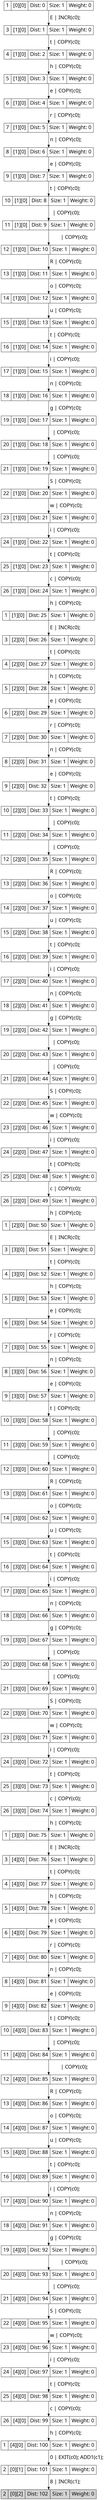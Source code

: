digraph g{
node[shape=record fontname=Calibri fontsize = 20]
edge[fontname = Calibri fontsize = 20]
0->1[label=" E | INCR(c0); "]
0[label="1 | [0][0] | Dist: 0 | Size: 1 | Weight: 0"]
1[label="3 | [1][0] | Dist: 1 | Size: 1 | Weight: 0"]
1->2[label=" t | COPY(c0); "]
1[label="3 | [1][0] | Dist: 1 | Size: 1 | Weight: 0"]
2[label="4 | [1][0] | Dist: 2 | Size: 1 | Weight: 0"]
2->3[label=" h | COPY(c0); "]
2[label="4 | [1][0] | Dist: 2 | Size: 1 | Weight: 0"]
3[label="5 | [1][0] | Dist: 3 | Size: 1 | Weight: 0"]
3->4[label=" e | COPY(c0); "]
3[label="5 | [1][0] | Dist: 3 | Size: 1 | Weight: 0"]
4[label="6 | [1][0] | Dist: 4 | Size: 1 | Weight: 0"]
4->5[label=" r | COPY(c0); "]
4[label="6 | [1][0] | Dist: 4 | Size: 1 | Weight: 0"]
5[label="7 | [1][0] | Dist: 5 | Size: 1 | Weight: 0"]
5->6[label=" n | COPY(c0); "]
5[label="7 | [1][0] | Dist: 5 | Size: 1 | Weight: 0"]
6[label="8 | [1][0] | Dist: 6 | Size: 1 | Weight: 0"]
6->7[label=" e | COPY(c0); "]
6[label="8 | [1][0] | Dist: 6 | Size: 1 | Weight: 0"]
7[label="9 | [1][0] | Dist: 7 | Size: 1 | Weight: 0"]
7->8[label=" t | COPY(c0); "]
7[label="9 | [1][0] | Dist: 7 | Size: 1 | Weight: 0"]
8[label="10 | [1][0] | Dist: 8 | Size: 1 | Weight: 0"]
8->9[label="   | COPY(c0); "]
8[label="10 | [1][0] | Dist: 8 | Size: 1 | Weight: 0"]
9[label="11 | [1][0] | Dist: 9 | Size: 1 | Weight: 0"]
9->10[label=" 	 | COPY(c0); "]
9[label="11 | [1][0] | Dist: 9 | Size: 1 | Weight: 0"]
10[label="12 | [1][0] | Dist: 10 | Size: 1 | Weight: 0"]
10->11[label=" R | COPY(c0); "]
10[label="12 | [1][0] | Dist: 10 | Size: 1 | Weight: 0"]
11[label="13 | [1][0] | Dist: 11 | Size: 1 | Weight: 0"]
11->12[label=" o | COPY(c0); "]
11[label="13 | [1][0] | Dist: 11 | Size: 1 | Weight: 0"]
12[label="14 | [1][0] | Dist: 12 | Size: 1 | Weight: 0"]
12->13[label=" u | COPY(c0); "]
12[label="14 | [1][0] | Dist: 12 | Size: 1 | Weight: 0"]
13[label="15 | [1][0] | Dist: 13 | Size: 1 | Weight: 0"]
13->14[label=" t | COPY(c0); "]
13[label="15 | [1][0] | Dist: 13 | Size: 1 | Weight: 0"]
14[label="16 | [1][0] | Dist: 14 | Size: 1 | Weight: 0"]
14->15[label=" i | COPY(c0); "]
14[label="16 | [1][0] | Dist: 14 | Size: 1 | Weight: 0"]
15[label="17 | [1][0] | Dist: 15 | Size: 1 | Weight: 0"]
15->16[label=" n | COPY(c0); "]
15[label="17 | [1][0] | Dist: 15 | Size: 1 | Weight: 0"]
16[label="18 | [1][0] | Dist: 16 | Size: 1 | Weight: 0"]
16->17[label=" g | COPY(c0); "]
16[label="18 | [1][0] | Dist: 16 | Size: 1 | Weight: 0"]
17[label="19 | [1][0] | Dist: 17 | Size: 1 | Weight: 0"]
17->18[label="   | COPY(c0); "]
17[label="19 | [1][0] | Dist: 17 | Size: 1 | Weight: 0"]
18[label="20 | [1][0] | Dist: 18 | Size: 1 | Weight: 0"]
18->19[label="   | COPY(c0); "]
18[label="20 | [1][0] | Dist: 18 | Size: 1 | Weight: 0"]
19[label="21 | [1][0] | Dist: 19 | Size: 1 | Weight: 0"]
19->20[label=" S | COPY(c0); "]
19[label="21 | [1][0] | Dist: 19 | Size: 1 | Weight: 0"]
20[label="22 | [1][0] | Dist: 20 | Size: 1 | Weight: 0"]
20->21[label=" w | COPY(c0); "]
20[label="22 | [1][0] | Dist: 20 | Size: 1 | Weight: 0"]
21[label="23 | [1][0] | Dist: 21 | Size: 1 | Weight: 0"]
21->22[label=" i | COPY(c0); "]
21[label="23 | [1][0] | Dist: 21 | Size: 1 | Weight: 0"]
22[label="24 | [1][0] | Dist: 22 | Size: 1 | Weight: 0"]
22->23[label=" t | COPY(c0); "]
22[label="24 | [1][0] | Dist: 22 | Size: 1 | Weight: 0"]
23[label="25 | [1][0] | Dist: 23 | Size: 1 | Weight: 0"]
23->24[label=" c | COPY(c0); "]
23[label="25 | [1][0] | Dist: 23 | Size: 1 | Weight: 0"]
24[label="26 | [1][0] | Dist: 24 | Size: 1 | Weight: 0"]
24->25[label=" h | COPY(c0); "]
24[label="26 | [1][0] | Dist: 24 | Size: 1 | Weight: 0"]
25[label="1 | [1][0] | Dist: 25 | Size: 1 | Weight: 0"]
25->26[label=" E | INCR(c0); "]
25[label="1 | [1][0] | Dist: 25 | Size: 1 | Weight: 0"]
26[label="3 | [2][0] | Dist: 26 | Size: 1 | Weight: 0"]
26->27[label=" t | COPY(c0); "]
26[label="3 | [2][0] | Dist: 26 | Size: 1 | Weight: 0"]
27[label="4 | [2][0] | Dist: 27 | Size: 1 | Weight: 0"]
27->28[label=" h | COPY(c0); "]
27[label="4 | [2][0] | Dist: 27 | Size: 1 | Weight: 0"]
28[label="5 | [2][0] | Dist: 28 | Size: 1 | Weight: 0"]
28->29[label=" e | COPY(c0); "]
28[label="5 | [2][0] | Dist: 28 | Size: 1 | Weight: 0"]
29[label="6 | [2][0] | Dist: 29 | Size: 1 | Weight: 0"]
29->30[label=" r | COPY(c0); "]
29[label="6 | [2][0] | Dist: 29 | Size: 1 | Weight: 0"]
30[label="7 | [2][0] | Dist: 30 | Size: 1 | Weight: 0"]
30->31[label=" n | COPY(c0); "]
30[label="7 | [2][0] | Dist: 30 | Size: 1 | Weight: 0"]
31[label="8 | [2][0] | Dist: 31 | Size: 1 | Weight: 0"]
31->32[label=" e | COPY(c0); "]
31[label="8 | [2][0] | Dist: 31 | Size: 1 | Weight: 0"]
32[label="9 | [2][0] | Dist: 32 | Size: 1 | Weight: 0"]
32->33[label=" t | COPY(c0); "]
32[label="9 | [2][0] | Dist: 32 | Size: 1 | Weight: 0"]
33[label="10 | [2][0] | Dist: 33 | Size: 1 | Weight: 0"]
33->34[label="   | COPY(c0); "]
33[label="10 | [2][0] | Dist: 33 | Size: 1 | Weight: 0"]
34[label="11 | [2][0] | Dist: 34 | Size: 1 | Weight: 0"]
34->35[label="   | COPY(c0); "]
34[label="11 | [2][0] | Dist: 34 | Size: 1 | Weight: 0"]
35[label="12 | [2][0] | Dist: 35 | Size: 1 | Weight: 0"]
35->36[label=" R | COPY(c0); "]
35[label="12 | [2][0] | Dist: 35 | Size: 1 | Weight: 0"]
36[label="13 | [2][0] | Dist: 36 | Size: 1 | Weight: 0"]
36->37[label=" o | COPY(c0); "]
36[label="13 | [2][0] | Dist: 36 | Size: 1 | Weight: 0"]
37[label="14 | [2][0] | Dist: 37 | Size: 1 | Weight: 0"]
37->38[label=" u | COPY(c0); "]
37[label="14 | [2][0] | Dist: 37 | Size: 1 | Weight: 0"]
38[label="15 | [2][0] | Dist: 38 | Size: 1 | Weight: 0"]
38->39[label=" t | COPY(c0); "]
38[label="15 | [2][0] | Dist: 38 | Size: 1 | Weight: 0"]
39[label="16 | [2][0] | Dist: 39 | Size: 1 | Weight: 0"]
39->40[label=" i | COPY(c0); "]
39[label="16 | [2][0] | Dist: 39 | Size: 1 | Weight: 0"]
40[label="17 | [2][0] | Dist: 40 | Size: 1 | Weight: 0"]
40->41[label=" n | COPY(c0); "]
40[label="17 | [2][0] | Dist: 40 | Size: 1 | Weight: 0"]
41[label="18 | [2][0] | Dist: 41 | Size: 1 | Weight: 0"]
41->42[label=" g | COPY(c0); "]
41[label="18 | [2][0] | Dist: 41 | Size: 1 | Weight: 0"]
42[label="19 | [2][0] | Dist: 42 | Size: 1 | Weight: 0"]
42->43[label="   | COPY(c0); "]
42[label="19 | [2][0] | Dist: 42 | Size: 1 | Weight: 0"]
43[label="20 | [2][0] | Dist: 43 | Size: 1 | Weight: 0"]
43->44[label="   | COPY(c0); "]
43[label="20 | [2][0] | Dist: 43 | Size: 1 | Weight: 0"]
44[label="21 | [2][0] | Dist: 44 | Size: 1 | Weight: 0"]
44->45[label=" S | COPY(c0); "]
44[label="21 | [2][0] | Dist: 44 | Size: 1 | Weight: 0"]
45[label="22 | [2][0] | Dist: 45 | Size: 1 | Weight: 0"]
45->46[label=" w | COPY(c0); "]
45[label="22 | [2][0] | Dist: 45 | Size: 1 | Weight: 0"]
46[label="23 | [2][0] | Dist: 46 | Size: 1 | Weight: 0"]
46->47[label=" i | COPY(c0); "]
46[label="23 | [2][0] | Dist: 46 | Size: 1 | Weight: 0"]
47[label="24 | [2][0] | Dist: 47 | Size: 1 | Weight: 0"]
47->48[label=" t | COPY(c0); "]
47[label="24 | [2][0] | Dist: 47 | Size: 1 | Weight: 0"]
48[label="25 | [2][0] | Dist: 48 | Size: 1 | Weight: 0"]
48->49[label=" c | COPY(c0); "]
48[label="25 | [2][0] | Dist: 48 | Size: 1 | Weight: 0"]
49[label="26 | [2][0] | Dist: 49 | Size: 1 | Weight: 0"]
49->50[label=" h | COPY(c0); "]
49[label="26 | [2][0] | Dist: 49 | Size: 1 | Weight: 0"]
50[label="1 | [2][0] | Dist: 50 | Size: 1 | Weight: 0"]
50->51[label=" E | INCR(c0); "]
50[label="1 | [2][0] | Dist: 50 | Size: 1 | Weight: 0"]
51[label="3 | [3][0] | Dist: 51 | Size: 1 | Weight: 0"]
51->52[label=" t | COPY(c0); "]
51[label="3 | [3][0] | Dist: 51 | Size: 1 | Weight: 0"]
52[label="4 | [3][0] | Dist: 52 | Size: 1 | Weight: 0"]
52->53[label=" h | COPY(c0); "]
52[label="4 | [3][0] | Dist: 52 | Size: 1 | Weight: 0"]
53[label="5 | [3][0] | Dist: 53 | Size: 1 | Weight: 0"]
53->54[label=" e | COPY(c0); "]
53[label="5 | [3][0] | Dist: 53 | Size: 1 | Weight: 0"]
54[label="6 | [3][0] | Dist: 54 | Size: 1 | Weight: 0"]
54->55[label=" r | COPY(c0); "]
54[label="6 | [3][0] | Dist: 54 | Size: 1 | Weight: 0"]
55[label="7 | [3][0] | Dist: 55 | Size: 1 | Weight: 0"]
55->56[label=" n | COPY(c0); "]
55[label="7 | [3][0] | Dist: 55 | Size: 1 | Weight: 0"]
56[label="8 | [3][0] | Dist: 56 | Size: 1 | Weight: 0"]
56->57[label=" e | COPY(c0); "]
56[label="8 | [3][0] | Dist: 56 | Size: 1 | Weight: 0"]
57[label="9 | [3][0] | Dist: 57 | Size: 1 | Weight: 0"]
57->58[label=" t | COPY(c0); "]
57[label="9 | [3][0] | Dist: 57 | Size: 1 | Weight: 0"]
58[label="10 | [3][0] | Dist: 58 | Size: 1 | Weight: 0"]
58->59[label="   | COPY(c0); "]
58[label="10 | [3][0] | Dist: 58 | Size: 1 | Weight: 0"]
59[label="11 | [3][0] | Dist: 59 | Size: 1 | Weight: 0"]
59->60[label="   | COPY(c0); "]
59[label="11 | [3][0] | Dist: 59 | Size: 1 | Weight: 0"]
60[label="12 | [3][0] | Dist: 60 | Size: 1 | Weight: 0"]
60->61[label=" R | COPY(c0); "]
60[label="12 | [3][0] | Dist: 60 | Size: 1 | Weight: 0"]
61[label="13 | [3][0] | Dist: 61 | Size: 1 | Weight: 0"]
61->62[label=" o | COPY(c0); "]
61[label="13 | [3][0] | Dist: 61 | Size: 1 | Weight: 0"]
62[label="14 | [3][0] | Dist: 62 | Size: 1 | Weight: 0"]
62->63[label=" u | COPY(c0); "]
62[label="14 | [3][0] | Dist: 62 | Size: 1 | Weight: 0"]
63[label="15 | [3][0] | Dist: 63 | Size: 1 | Weight: 0"]
63->64[label=" t | COPY(c0); "]
63[label="15 | [3][0] | Dist: 63 | Size: 1 | Weight: 0"]
64[label="16 | [3][0] | Dist: 64 | Size: 1 | Weight: 0"]
64->65[label=" i | COPY(c0); "]
64[label="16 | [3][0] | Dist: 64 | Size: 1 | Weight: 0"]
65[label="17 | [3][0] | Dist: 65 | Size: 1 | Weight: 0"]
65->66[label=" n | COPY(c0); "]
65[label="17 | [3][0] | Dist: 65 | Size: 1 | Weight: 0"]
66[label="18 | [3][0] | Dist: 66 | Size: 1 | Weight: 0"]
66->67[label=" g | COPY(c0); "]
66[label="18 | [3][0] | Dist: 66 | Size: 1 | Weight: 0"]
67[label="19 | [3][0] | Dist: 67 | Size: 1 | Weight: 0"]
67->68[label="   | COPY(c0); "]
67[label="19 | [3][0] | Dist: 67 | Size: 1 | Weight: 0"]
68[label="20 | [3][0] | Dist: 68 | Size: 1 | Weight: 0"]
68->69[label="   | COPY(c0); "]
68[label="20 | [3][0] | Dist: 68 | Size: 1 | Weight: 0"]
69[label="21 | [3][0] | Dist: 69 | Size: 1 | Weight: 0"]
69->70[label=" S | COPY(c0); "]
69[label="21 | [3][0] | Dist: 69 | Size: 1 | Weight: 0"]
70[label="22 | [3][0] | Dist: 70 | Size: 1 | Weight: 0"]
70->71[label=" w | COPY(c0); "]
70[label="22 | [3][0] | Dist: 70 | Size: 1 | Weight: 0"]
71[label="23 | [3][0] | Dist: 71 | Size: 1 | Weight: 0"]
71->72[label=" i | COPY(c0); "]
71[label="23 | [3][0] | Dist: 71 | Size: 1 | Weight: 0"]
72[label="24 | [3][0] | Dist: 72 | Size: 1 | Weight: 0"]
72->73[label=" t | COPY(c0); "]
72[label="24 | [3][0] | Dist: 72 | Size: 1 | Weight: 0"]
73[label="25 | [3][0] | Dist: 73 | Size: 1 | Weight: 0"]
73->74[label=" c | COPY(c0); "]
73[label="25 | [3][0] | Dist: 73 | Size: 1 | Weight: 0"]
74[label="26 | [3][0] | Dist: 74 | Size: 1 | Weight: 0"]
74->75[label=" h | COPY(c0); "]
74[label="26 | [3][0] | Dist: 74 | Size: 1 | Weight: 0"]
75[label="1 | [3][0] | Dist: 75 | Size: 1 | Weight: 0"]
75->76[label=" E | INCR(c0); "]
75[label="1 | [3][0] | Dist: 75 | Size: 1 | Weight: 0"]
76[label="3 | [4][0] | Dist: 76 | Size: 1 | Weight: 0"]
76->77[label=" t | COPY(c0); "]
76[label="3 | [4][0] | Dist: 76 | Size: 1 | Weight: 0"]
77[label="4 | [4][0] | Dist: 77 | Size: 1 | Weight: 0"]
77->78[label=" h | COPY(c0); "]
77[label="4 | [4][0] | Dist: 77 | Size: 1 | Weight: 0"]
78[label="5 | [4][0] | Dist: 78 | Size: 1 | Weight: 0"]
78->79[label=" e | COPY(c0); "]
78[label="5 | [4][0] | Dist: 78 | Size: 1 | Weight: 0"]
79[label="6 | [4][0] | Dist: 79 | Size: 1 | Weight: 0"]
79->80[label=" r | COPY(c0); "]
79[label="6 | [4][0] | Dist: 79 | Size: 1 | Weight: 0"]
80[label="7 | [4][0] | Dist: 80 | Size: 1 | Weight: 0"]
80->81[label=" n | COPY(c0); "]
80[label="7 | [4][0] | Dist: 80 | Size: 1 | Weight: 0"]
81[label="8 | [4][0] | Dist: 81 | Size: 1 | Weight: 0"]
81->82[label=" e | COPY(c0); "]
81[label="8 | [4][0] | Dist: 81 | Size: 1 | Weight: 0"]
82[label="9 | [4][0] | Dist: 82 | Size: 1 | Weight: 0"]
82->83[label=" t | COPY(c0); "]
82[label="9 | [4][0] | Dist: 82 | Size: 1 | Weight: 0"]
83[label="10 | [4][0] | Dist: 83 | Size: 1 | Weight: 0"]
83->84[label="   | COPY(c0); "]
83[label="10 | [4][0] | Dist: 83 | Size: 1 | Weight: 0"]
84[label="11 | [4][0] | Dist: 84 | Size: 1 | Weight: 0"]
84->85[label=" 	 | COPY(c0); "]
84[label="11 | [4][0] | Dist: 84 | Size: 1 | Weight: 0"]
85[label="12 | [4][0] | Dist: 85 | Size: 1 | Weight: 0"]
85->86[label=" R | COPY(c0); "]
85[label="12 | [4][0] | Dist: 85 | Size: 1 | Weight: 0"]
86[label="13 | [4][0] | Dist: 86 | Size: 1 | Weight: 0"]
86->87[label=" o | COPY(c0); "]
86[label="13 | [4][0] | Dist: 86 | Size: 1 | Weight: 0"]
87[label="14 | [4][0] | Dist: 87 | Size: 1 | Weight: 0"]
87->88[label=" u | COPY(c0); "]
87[label="14 | [4][0] | Dist: 87 | Size: 1 | Weight: 0"]
88[label="15 | [4][0] | Dist: 88 | Size: 1 | Weight: 0"]
88->89[label=" t | COPY(c0); "]
88[label="15 | [4][0] | Dist: 88 | Size: 1 | Weight: 0"]
89[label="16 | [4][0] | Dist: 89 | Size: 1 | Weight: 0"]
89->90[label=" i | COPY(c0); "]
89[label="16 | [4][0] | Dist: 89 | Size: 1 | Weight: 0"]
90[label="17 | [4][0] | Dist: 90 | Size: 1 | Weight: 0"]
90->91[label=" n | COPY(c0); "]
90[label="17 | [4][0] | Dist: 90 | Size: 1 | Weight: 0"]
91[label="18 | [4][0] | Dist: 91 | Size: 1 | Weight: 0"]
91->92[label=" g | COPY(c0); "]
91[label="18 | [4][0] | Dist: 91 | Size: 1 | Weight: 0"]
92[label="19 | [4][0] | Dist: 92 | Size: 1 | Weight: 0"]
92->93[label=" 	 | COPY(c0); "]
92[label="19 | [4][0] | Dist: 92 | Size: 1 | Weight: 0"]
93[label="20 | [4][0] | Dist: 93 | Size: 1 | Weight: 0"]
93->94[label="   | COPY(c0); "]
93[label="20 | [4][0] | Dist: 93 | Size: 1 | Weight: 0"]
94[label="21 | [4][0] | Dist: 94 | Size: 1 | Weight: 0"]
94->95[label=" S | COPY(c0); "]
94[label="21 | [4][0] | Dist: 94 | Size: 1 | Weight: 0"]
95[label="22 | [4][0] | Dist: 95 | Size: 1 | Weight: 0"]
95->96[label=" w | COPY(c0); "]
95[label="22 | [4][0] | Dist: 95 | Size: 1 | Weight: 0"]
96[label="23 | [4][0] | Dist: 96 | Size: 1 | Weight: 0"]
96->97[label=" i | COPY(c0); "]
96[label="23 | [4][0] | Dist: 96 | Size: 1 | Weight: 0"]
97[label="24 | [4][0] | Dist: 97 | Size: 1 | Weight: 0"]
97->98[label=" t | COPY(c0); "]
97[label="24 | [4][0] | Dist: 97 | Size: 1 | Weight: 0"]
98[label="25 | [4][0] | Dist: 98 | Size: 1 | Weight: 0"]
98->99[label=" c | COPY(c0); "]
98[label="25 | [4][0] | Dist: 98 | Size: 1 | Weight: 0"]
99[label="26 | [4][0] | Dist: 99 | Size: 1 | Weight: 0"]
99->100[label=" h | COPY(c0); "]
99[label="26 | [4][0] | Dist: 99 | Size: 1 | Weight: 0"]
100[label="1 | [4][0] | Dist: 100 | Size: 1 | Weight: 0"]
100->101[label=" 0 | EXIT(c0); ADD1(c1); "]
100[label="1 | [4][0] | Dist: 100 | Size: 1 | Weight: 0"]
101[label="2 | [0][1] | Dist: 101 | Size: 1 | Weight: 0"]
101->102[label=" 8 | INCR(c1); "]
101[label="2 | [0][1] | Dist: 101 | Size: 1 | Weight: 0"]
102[label="2 | [0][2] | Dist: 102 | Size: 1 | Weight: 0"]
102[fillcolor = lightgrey, style=filled]}
